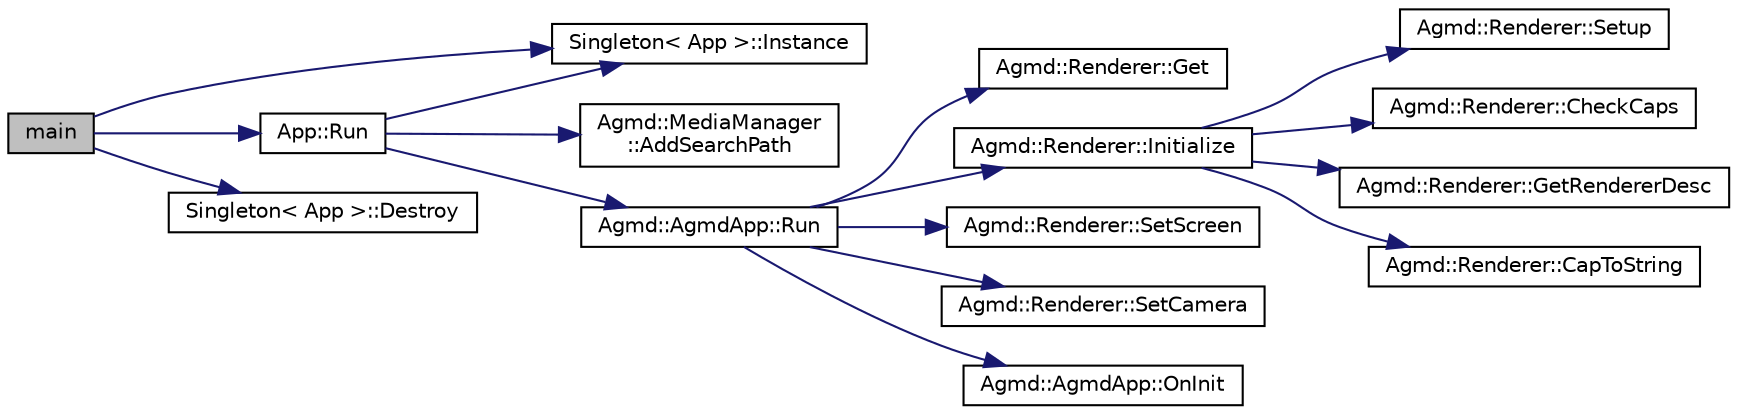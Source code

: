 digraph "main"
{
  edge [fontname="Helvetica",fontsize="10",labelfontname="Helvetica",labelfontsize="10"];
  node [fontname="Helvetica",fontsize="10",shape=record];
  rankdir="LR";
  Node1 [label="main",height=0.2,width=0.4,color="black", fillcolor="grey75", style="filled" fontcolor="black"];
  Node1 -> Node2 [color="midnightblue",fontsize="10",style="solid"];
  Node2 [label="Singleton\< App \>::Instance",height=0.2,width=0.4,color="black", fillcolor="white", style="filled",URL="$class_singleton.html#a131e87528259529400d58b6df5d9743c"];
  Node1 -> Node3 [color="midnightblue",fontsize="10",style="solid"];
  Node3 [label="App::Run",height=0.2,width=0.4,color="black", fillcolor="white", style="filled",URL="$class_app.html#a92c5c3d8799fe937ea0179b4efb1f4d3"];
  Node3 -> Node2 [color="midnightblue",fontsize="10",style="solid"];
  Node3 -> Node4 [color="midnightblue",fontsize="10",style="solid"];
  Node4 [label="Agmd::MediaManager\l::AddSearchPath",height=0.2,width=0.4,color="black", fillcolor="white", style="filled",URL="$class_agmd_1_1_media_manager.html#a7a4ae5891301a5feeabe562bc090f3aa"];
  Node3 -> Node5 [color="midnightblue",fontsize="10",style="solid"];
  Node5 [label="Agmd::AgmdApp::Run",height=0.2,width=0.4,color="black", fillcolor="white", style="filled",URL="$class_agmd_1_1_agmd_app.html#ae9893d63db9a73d8adee883fb0ea8282"];
  Node5 -> Node6 [color="midnightblue",fontsize="10",style="solid"];
  Node6 [label="Agmd::Renderer::Get",height=0.2,width=0.4,color="black", fillcolor="white", style="filled",URL="$class_agmd_1_1_renderer.html#a67e06733ccca8b2d044a1ec026168e3d"];
  Node5 -> Node7 [color="midnightblue",fontsize="10",style="solid"];
  Node7 [label="Agmd::Renderer::Initialize",height=0.2,width=0.4,color="black", fillcolor="white", style="filled",URL="$class_agmd_1_1_renderer.html#ac11e008b0dd9b60c0ecd1db86f60e8db"];
  Node7 -> Node8 [color="midnightblue",fontsize="10",style="solid"];
  Node8 [label="Agmd::Renderer::Setup",height=0.2,width=0.4,color="black", fillcolor="white", style="filled",URL="$class_agmd_1_1_renderer.html#a493896e9f16f682d0b752bc3a8ceb0b2"];
  Node7 -> Node9 [color="midnightblue",fontsize="10",style="solid"];
  Node9 [label="Agmd::Renderer::CheckCaps",height=0.2,width=0.4,color="black", fillcolor="white", style="filled",URL="$class_agmd_1_1_renderer.html#ac9766e3730c2f58fe3e0692ac9d413fc"];
  Node7 -> Node10 [color="midnightblue",fontsize="10",style="solid"];
  Node10 [label="Agmd::Renderer::GetRendererDesc",height=0.2,width=0.4,color="black", fillcolor="white", style="filled",URL="$class_agmd_1_1_renderer.html#a059a168c5fbef87bf870a36fa4971bd2"];
  Node7 -> Node11 [color="midnightblue",fontsize="10",style="solid"];
  Node11 [label="Agmd::Renderer::CapToString",height=0.2,width=0.4,color="black", fillcolor="white", style="filled",URL="$class_agmd_1_1_renderer.html#a6aa4bdf7141c687a7eb495f3abe0af6b"];
  Node5 -> Node12 [color="midnightblue",fontsize="10",style="solid"];
  Node12 [label="Agmd::Renderer::SetScreen",height=0.2,width=0.4,color="black", fillcolor="white", style="filled",URL="$class_agmd_1_1_renderer.html#a31f96db36bc2648f126e672546961e4c"];
  Node5 -> Node13 [color="midnightblue",fontsize="10",style="solid"];
  Node13 [label="Agmd::Renderer::SetCamera",height=0.2,width=0.4,color="black", fillcolor="white", style="filled",URL="$class_agmd_1_1_renderer.html#a15d701c1e7491ad42de5d57ec3a46387"];
  Node5 -> Node14 [color="midnightblue",fontsize="10",style="solid"];
  Node14 [label="Agmd::AgmdApp::OnInit",height=0.2,width=0.4,color="black", fillcolor="white", style="filled",URL="$class_agmd_1_1_agmd_app.html#ae938cdfcee485e1fb69023ba2f5e48c8"];
  Node1 -> Node15 [color="midnightblue",fontsize="10",style="solid"];
  Node15 [label="Singleton\< App \>::Destroy",height=0.2,width=0.4,color="black", fillcolor="white", style="filled",URL="$class_singleton.html#a7058846441886b854787967b56c088dc"];
}
